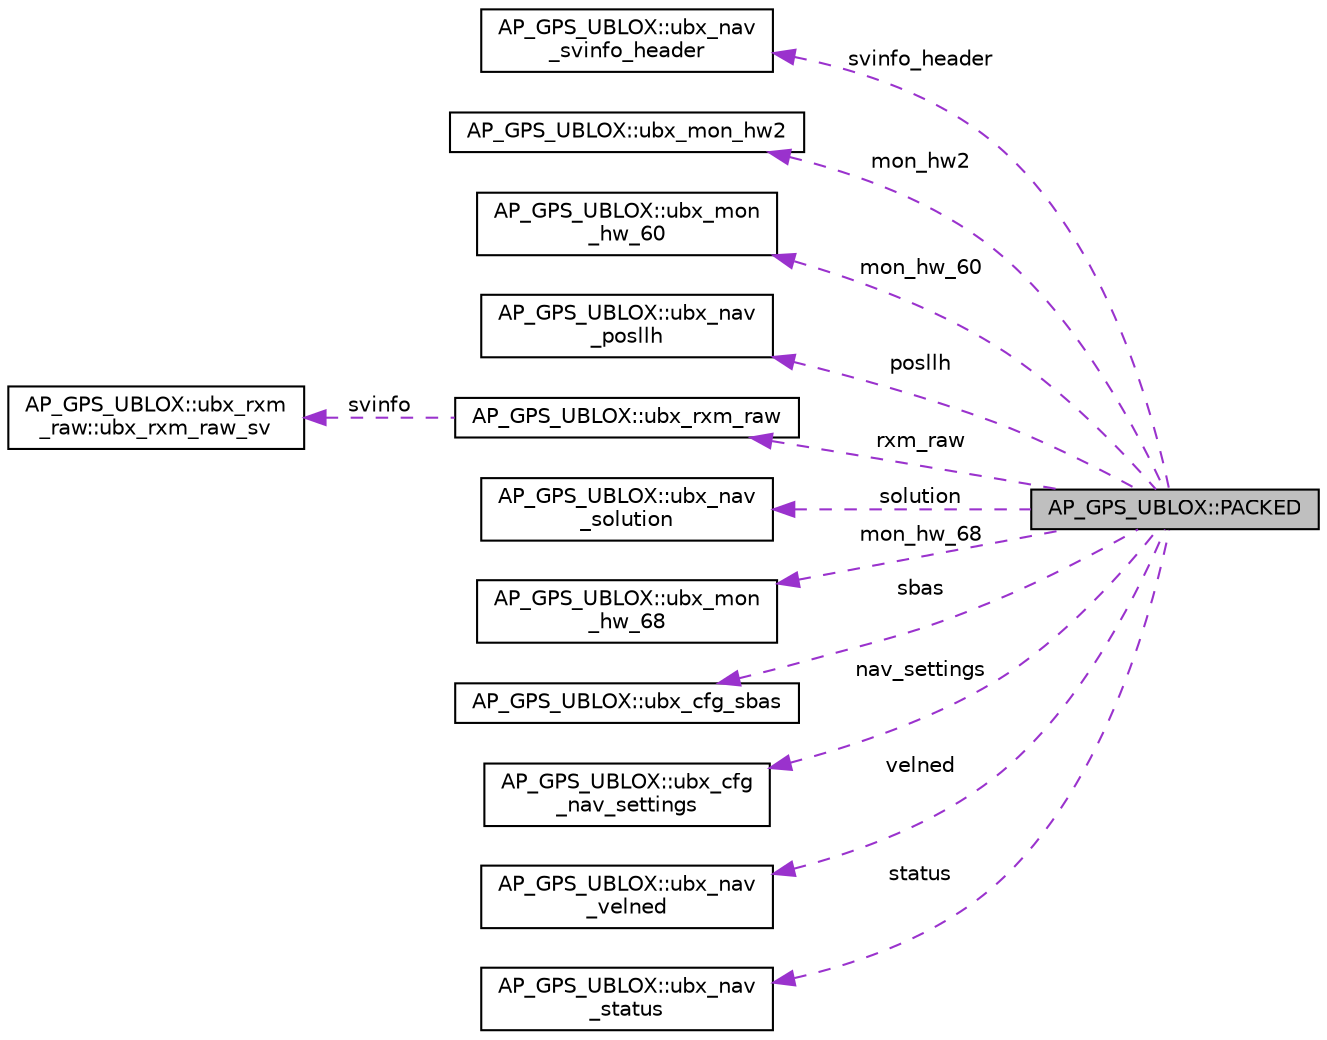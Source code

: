 digraph "AP_GPS_UBLOX::PACKED"
{
 // INTERACTIVE_SVG=YES
  edge [fontname="Helvetica",fontsize="10",labelfontname="Helvetica",labelfontsize="10"];
  node [fontname="Helvetica",fontsize="10",shape=record];
  rankdir="LR";
  Node1 [label="AP_GPS_UBLOX::PACKED",height=0.2,width=0.4,color="black", fillcolor="grey75", style="filled" fontcolor="black"];
  Node2 -> Node1 [dir="back",color="darkorchid3",fontsize="10",style="dashed",label=" svinfo_header" ,fontname="Helvetica"];
  Node2 [label="AP_GPS_UBLOX::ubx_nav\l_svinfo_header",height=0.2,width=0.4,color="black", fillcolor="white", style="filled",URL="$structAP__GPS__UBLOX_1_1ubx__nav__svinfo__header.html"];
  Node3 -> Node1 [dir="back",color="darkorchid3",fontsize="10",style="dashed",label=" mon_hw2" ,fontname="Helvetica"];
  Node3 [label="AP_GPS_UBLOX::ubx_mon_hw2",height=0.2,width=0.4,color="black", fillcolor="white", style="filled",URL="$structAP__GPS__UBLOX_1_1ubx__mon__hw2.html"];
  Node4 -> Node1 [dir="back",color="darkorchid3",fontsize="10",style="dashed",label=" mon_hw_60" ,fontname="Helvetica"];
  Node4 [label="AP_GPS_UBLOX::ubx_mon\l_hw_60",height=0.2,width=0.4,color="black", fillcolor="white", style="filled",URL="$structAP__GPS__UBLOX_1_1ubx__mon__hw__60.html"];
  Node5 -> Node1 [dir="back",color="darkorchid3",fontsize="10",style="dashed",label=" posllh" ,fontname="Helvetica"];
  Node5 [label="AP_GPS_UBLOX::ubx_nav\l_posllh",height=0.2,width=0.4,color="black", fillcolor="white", style="filled",URL="$structAP__GPS__UBLOX_1_1ubx__nav__posllh.html"];
  Node6 -> Node1 [dir="back",color="darkorchid3",fontsize="10",style="dashed",label=" rxm_raw" ,fontname="Helvetica"];
  Node6 [label="AP_GPS_UBLOX::ubx_rxm_raw",height=0.2,width=0.4,color="black", fillcolor="white", style="filled",URL="$structAP__GPS__UBLOX_1_1ubx__rxm__raw.html"];
  Node7 -> Node6 [dir="back",color="darkorchid3",fontsize="10",style="dashed",label=" svinfo" ,fontname="Helvetica"];
  Node7 [label="AP_GPS_UBLOX::ubx_rxm\l_raw::ubx_rxm_raw_sv",height=0.2,width=0.4,color="black", fillcolor="white", style="filled",URL="$structAP__GPS__UBLOX_1_1ubx__rxm__raw_1_1ubx__rxm__raw__sv.html"];
  Node8 -> Node1 [dir="back",color="darkorchid3",fontsize="10",style="dashed",label=" solution" ,fontname="Helvetica"];
  Node8 [label="AP_GPS_UBLOX::ubx_nav\l_solution",height=0.2,width=0.4,color="black", fillcolor="white", style="filled",URL="$structAP__GPS__UBLOX_1_1ubx__nav__solution.html"];
  Node9 -> Node1 [dir="back",color="darkorchid3",fontsize="10",style="dashed",label=" mon_hw_68" ,fontname="Helvetica"];
  Node9 [label="AP_GPS_UBLOX::ubx_mon\l_hw_68",height=0.2,width=0.4,color="black", fillcolor="white", style="filled",URL="$structAP__GPS__UBLOX_1_1ubx__mon__hw__68.html"];
  Node10 -> Node1 [dir="back",color="darkorchid3",fontsize="10",style="dashed",label=" sbas" ,fontname="Helvetica"];
  Node10 [label="AP_GPS_UBLOX::ubx_cfg_sbas",height=0.2,width=0.4,color="black", fillcolor="white", style="filled",URL="$structAP__GPS__UBLOX_1_1ubx__cfg__sbas.html"];
  Node11 -> Node1 [dir="back",color="darkorchid3",fontsize="10",style="dashed",label=" nav_settings" ,fontname="Helvetica"];
  Node11 [label="AP_GPS_UBLOX::ubx_cfg\l_nav_settings",height=0.2,width=0.4,color="black", fillcolor="white", style="filled",URL="$structAP__GPS__UBLOX_1_1ubx__cfg__nav__settings.html"];
  Node12 -> Node1 [dir="back",color="darkorchid3",fontsize="10",style="dashed",label=" velned" ,fontname="Helvetica"];
  Node12 [label="AP_GPS_UBLOX::ubx_nav\l_velned",height=0.2,width=0.4,color="black", fillcolor="white", style="filled",URL="$structAP__GPS__UBLOX_1_1ubx__nav__velned.html"];
  Node13 -> Node1 [dir="back",color="darkorchid3",fontsize="10",style="dashed",label=" status" ,fontname="Helvetica"];
  Node13 [label="AP_GPS_UBLOX::ubx_nav\l_status",height=0.2,width=0.4,color="black", fillcolor="white", style="filled",URL="$structAP__GPS__UBLOX_1_1ubx__nav__status.html"];
}
